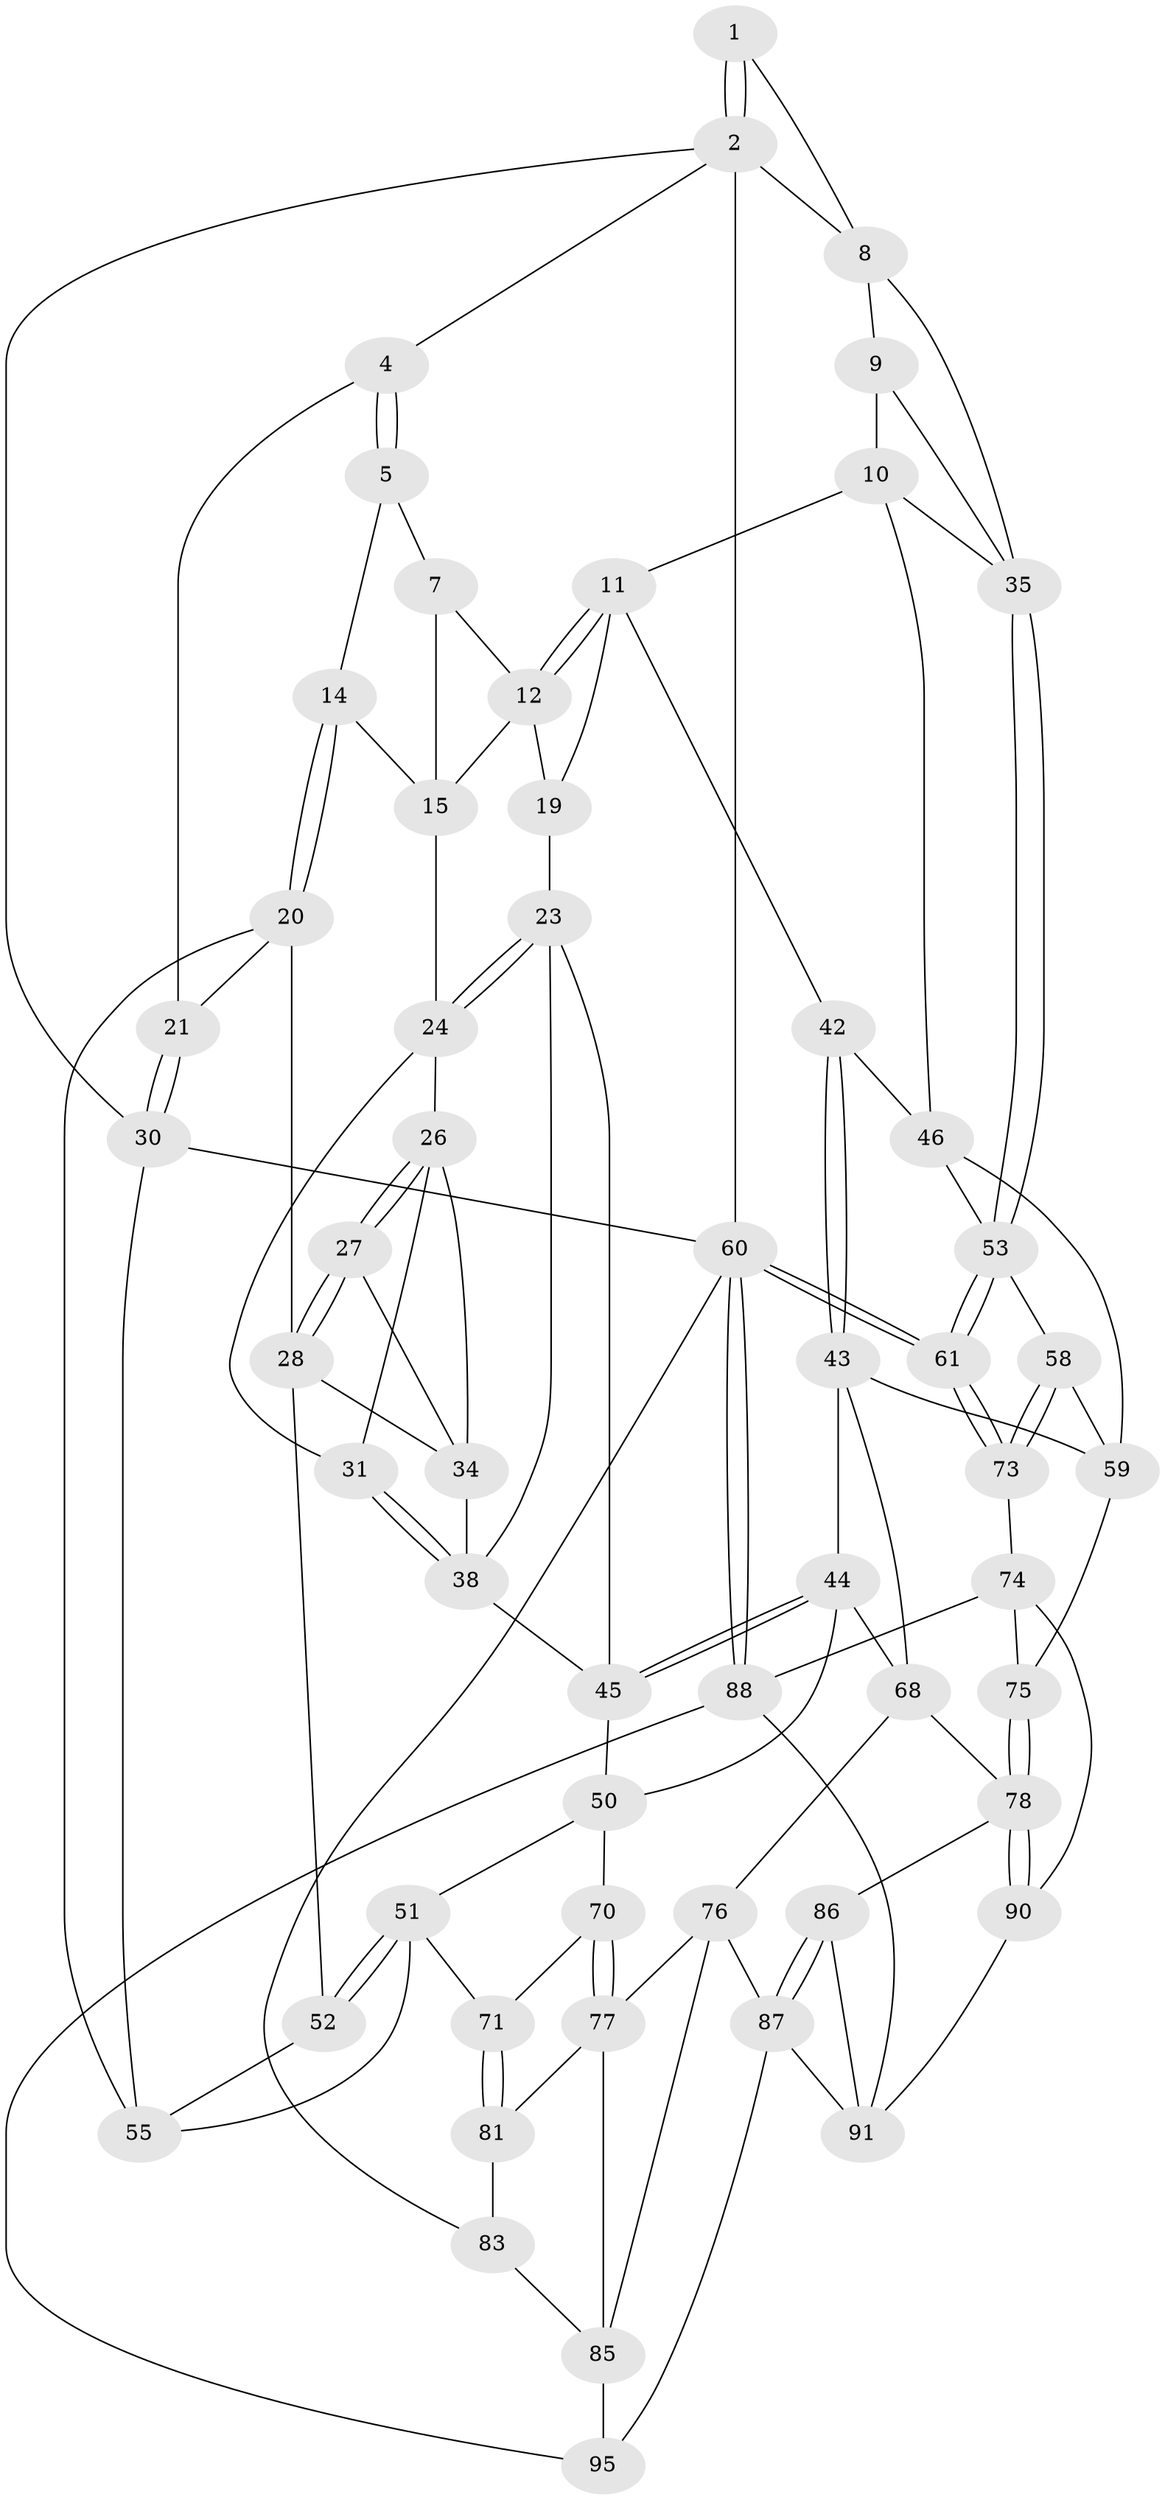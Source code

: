 // Generated by graph-tools (version 1.1) at 2025/24/03/03/25 07:24:34]
// undirected, 57 vertices, 126 edges
graph export_dot {
graph [start="1"]
  node [color=gray90,style=filled];
  1 [pos="+0.752996082916832+0"];
  2 [pos="+1+0",super="+3"];
  4 [pos="+0+0",super="+22"];
  5 [pos="+0.1022233638953352+0",super="+6"];
  7 [pos="+0.7136032215109733+0",super="+13"];
  8 [pos="+0.806726302237309+0.14180288396123092",super="+33"];
  9 [pos="+0.7818858865545614+0.18870723392061595"];
  10 [pos="+0.7760558032128061+0.19713178011496668",super="+37"];
  11 [pos="+0.6884315935799888+0.2409015986786647",super="+18"];
  12 [pos="+0.5888481310312693+0.11838583327543821",super="+17"];
  14 [pos="+0.26386425946940806+0"];
  15 [pos="+0.29369356909018146+0",super="+16"];
  19 [pos="+0.5360047915128255+0.28201175319999894"];
  20 [pos="+0.07257211225783043+0.3373479731807575",super="+29"];
  21 [pos="+0.0454168311740987+0.21852933624681523"];
  23 [pos="+0.5159825039669484+0.28842188762430243",super="+41"];
  24 [pos="+0.37366732137003733+0.2122196044048675",super="+25"];
  26 [pos="+0.28020565924815627+0.22295077263169927",super="+32"];
  27 [pos="+0.1568917611086477+0.31846608819011385"];
  28 [pos="+0.07763382047844808+0.33784209781752383",super="+48"];
  30 [pos="+0+0",super="+57"];
  31 [pos="+0.35950598141588186+0.33356680212518847"];
  34 [pos="+0.2678319256446009+0.34349618445450486",super="+40"];
  35 [pos="+1+0.3098052105760612",super="+36"];
  38 [pos="+0.38171399622712093+0.36700853553465934",super="+39"];
  42 [pos="+0.6679117716804236+0.45399324258051915"];
  43 [pos="+0.6084063062790767+0.5108333744304152",super="+63"];
  44 [pos="+0.5053558092238467+0.524406344440848",super="+66"];
  45 [pos="+0.46930859550593956+0.5086815106591815",super="+49"];
  46 [pos="+0.8984054518079767+0.3830789075399094",super="+47"];
  50 [pos="+0.3203432828252063+0.5533716974033234",super="+67"];
  51 [pos="+0.25865656014561844+0.5397963575163509",super="+64"];
  52 [pos="+0.2272228932007629+0.48882723616105284"];
  53 [pos="+1+0.5189978765510561",super="+54"];
  55 [pos="+0+0.40446428529245276",super="+56"];
  58 [pos="+0.8631902267248717+0.610625349763834"];
  59 [pos="+0.8379134769157341+0.6037960687191972",super="+62"];
  60 [pos="+1+1",super="+65"];
  61 [pos="+1+0.6441711361894559"];
  68 [pos="+0.5426039676918436+0.7442569180527908",super="+69"];
  70 [pos="+0.30362570317923737+0.6559638476862235"];
  71 [pos="+0.19066521219099045+0.7110590730693024",super="+72"];
  73 [pos="+0.9230597539141341+0.664630007159956"];
  74 [pos="+0.9027914448428784+0.7451562997312653",super="+89"];
  75 [pos="+0.7234796237467294+0.7582887693104947"];
  76 [pos="+0.48398392604325857+0.7260282358140036",super="+84"];
  77 [pos="+0.3461645821371863+0.7380878561318412",super="+80"];
  78 [pos="+0.6969761563367788+0.820638617708217",super="+79"];
  81 [pos="+0.23664350026509576+0.7982954113756414",super="+82"];
  83 [pos="+0+1"];
  85 [pos="+0.33045239523507103+0.8877614754058643",super="+94"];
  86 [pos="+0.5609813629557262+0.7773475343883758"];
  87 [pos="+0.4471651123383937+0.893309531611422",super="+93"];
  88 [pos="+1+1",super="+96"];
  90 [pos="+0.7156833329889009+0.862859154031645"];
  91 [pos="+0.6525246175315922+0.9342367424715924",super="+92"];
  95 [pos="+0.5368864384277017+1"];
  1 -- 2;
  1 -- 2;
  1 -- 8;
  2 -- 60 [weight=2];
  2 -- 4;
  2 -- 30;
  2 -- 8;
  4 -- 5 [weight=2];
  4 -- 5;
  4 -- 21;
  5 -- 14;
  5 -- 7;
  7 -- 12;
  7 -- 15;
  8 -- 9;
  8 -- 35;
  9 -- 10;
  9 -- 35;
  10 -- 11;
  10 -- 35;
  10 -- 46;
  11 -- 12;
  11 -- 12;
  11 -- 19;
  11 -- 42;
  12 -- 19;
  12 -- 15;
  14 -- 15;
  14 -- 20;
  14 -- 20;
  15 -- 24;
  19 -- 23;
  20 -- 21;
  20 -- 28;
  20 -- 55;
  21 -- 30;
  21 -- 30;
  23 -- 24;
  23 -- 24;
  23 -- 45;
  23 -- 38;
  24 -- 31;
  24 -- 26;
  26 -- 27;
  26 -- 27;
  26 -- 34;
  26 -- 31;
  27 -- 28;
  27 -- 28;
  27 -- 34;
  28 -- 34;
  28 -- 52;
  30 -- 60;
  30 -- 55;
  31 -- 38;
  31 -- 38;
  34 -- 38;
  35 -- 53;
  35 -- 53;
  38 -- 45;
  42 -- 43;
  42 -- 43;
  42 -- 46;
  43 -- 44;
  43 -- 68;
  43 -- 59;
  44 -- 45;
  44 -- 45;
  44 -- 50;
  44 -- 68;
  45 -- 50;
  46 -- 59;
  46 -- 53;
  50 -- 51;
  50 -- 70;
  51 -- 52;
  51 -- 52;
  51 -- 55;
  51 -- 71;
  52 -- 55;
  53 -- 61;
  53 -- 61;
  53 -- 58;
  58 -- 59;
  58 -- 73;
  58 -- 73;
  59 -- 75;
  60 -- 61;
  60 -- 61;
  60 -- 88;
  60 -- 88;
  60 -- 83;
  61 -- 73;
  61 -- 73;
  68 -- 78;
  68 -- 76;
  70 -- 71;
  70 -- 77;
  70 -- 77;
  71 -- 81 [weight=2];
  71 -- 81;
  73 -- 74;
  74 -- 75;
  74 -- 88;
  74 -- 90;
  75 -- 78;
  75 -- 78;
  76 -- 77;
  76 -- 85;
  76 -- 87;
  77 -- 81;
  77 -- 85;
  78 -- 90;
  78 -- 90;
  78 -- 86;
  81 -- 83;
  83 -- 85;
  85 -- 95;
  86 -- 87;
  86 -- 87;
  86 -- 91;
  87 -- 91;
  87 -- 95;
  88 -- 91;
  88 -- 95;
  90 -- 91;
}
